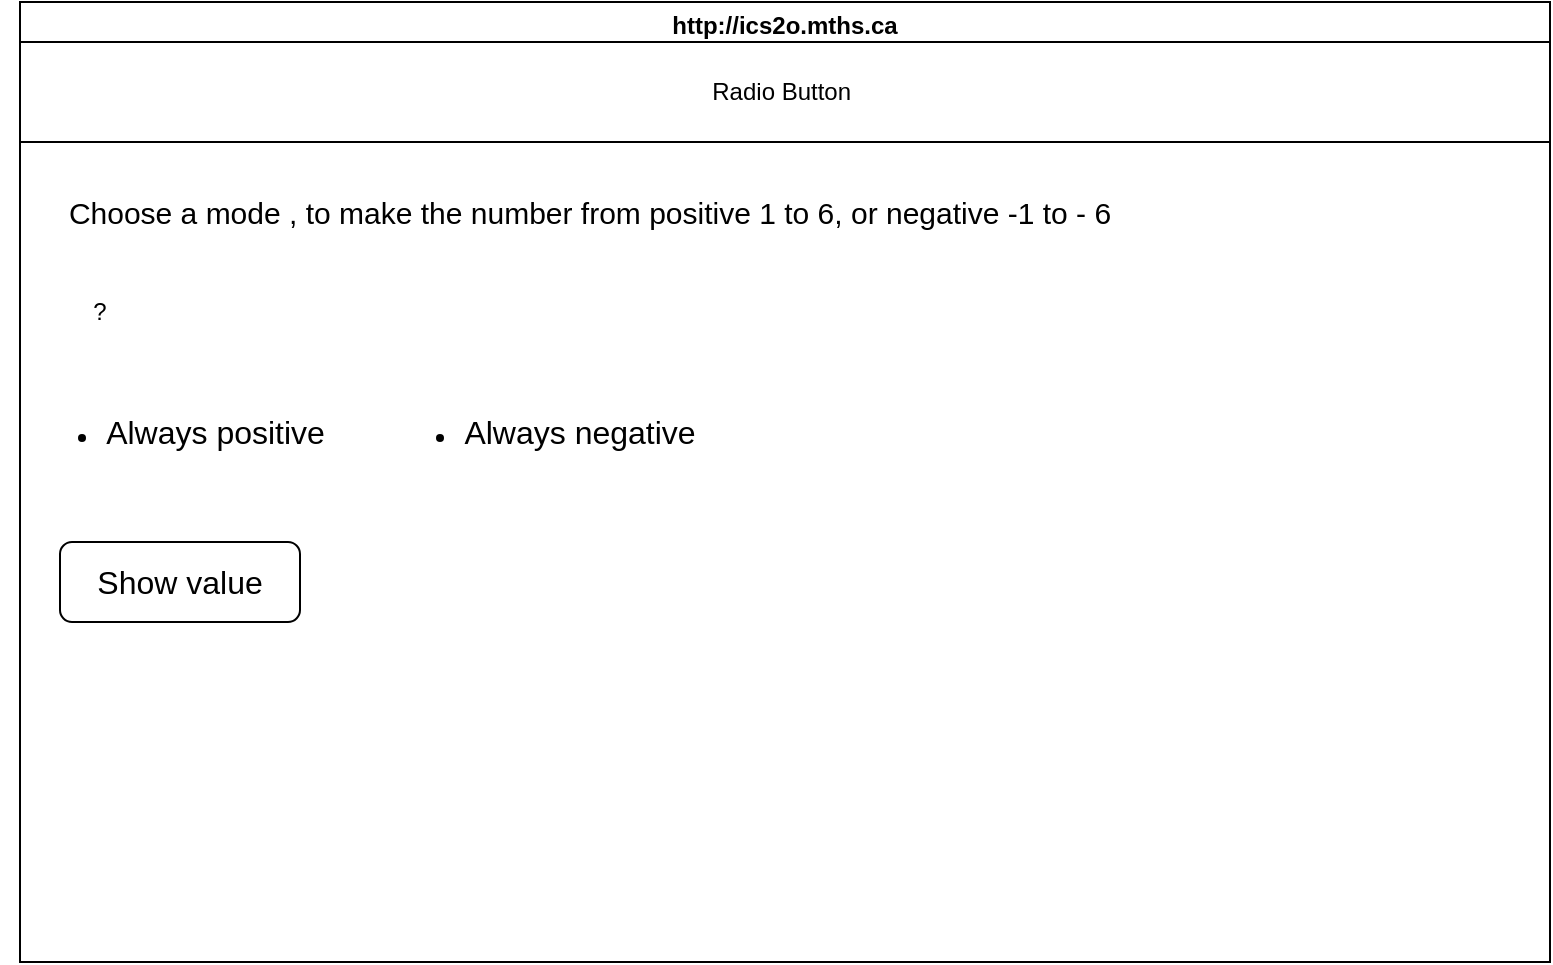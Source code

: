 <mxfile>
    <diagram id="HIP3nbAZw_EuaXWnEj3U" name="Page-1">
        <mxGraphModel dx="466" dy="362" grid="1" gridSize="10" guides="1" tooltips="1" connect="1" arrows="1" fold="1" page="1" pageScale="1" pageWidth="850" pageHeight="1100" math="0" shadow="0">
            <root>
                <mxCell id="0"/>
                <mxCell id="1" parent="0"/>
                <mxCell id="7" value="http://ics2o.mths.ca" style="swimlane;whiteSpace=wrap;html=1;" parent="1" vertex="1">
                    <mxGeometry x="30" y="20" width="765" height="480" as="geometry"/>
                </mxCell>
                <mxCell id="8" value="Radio Button&amp;nbsp;" style="rounded=0;whiteSpace=wrap;html=1;" parent="7" vertex="1">
                    <mxGeometry y="20" width="765" height="50" as="geometry"/>
                </mxCell>
                <mxCell id="9" value="&lt;font style=&quot;font-size: 15px;&quot;&gt;Choose a mode , to make the number from positive 1 to 6, or negative -1 to - 6&lt;/font&gt;" style="text;html=1;strokeColor=none;fillColor=none;align=center;verticalAlign=middle;whiteSpace=wrap;rounded=0;" parent="7" vertex="1">
                    <mxGeometry x="10" y="90" width="550" height="30" as="geometry"/>
                </mxCell>
                <mxCell id="10" value="?" style="text;html=1;strokeColor=none;fillColor=none;align=center;verticalAlign=middle;whiteSpace=wrap;rounded=0;" parent="7" vertex="1">
                    <mxGeometry x="10" y="140" width="60" height="30" as="geometry"/>
                </mxCell>
                <mxCell id="12" value="&lt;ul&gt;&lt;li&gt;&lt;font style=&quot;font-size: 16px;&quot;&gt;Always positive&amp;nbsp;&lt;/font&gt;&lt;/li&gt;&lt;/ul&gt;" style="text;html=1;strokeColor=none;fillColor=none;align=center;verticalAlign=middle;whiteSpace=wrap;rounded=0;" parent="7" vertex="1">
                    <mxGeometry x="-10" y="200" width="180" height="30" as="geometry"/>
                </mxCell>
                <mxCell id="13" value="&lt;ul&gt;&lt;li&gt;&lt;font style=&quot;font-size: 16px;&quot;&gt;Always negative&lt;/font&gt;&lt;/li&gt;&lt;/ul&gt;" style="text;html=1;strokeColor=none;fillColor=none;align=center;verticalAlign=middle;whiteSpace=wrap;rounded=0;" parent="7" vertex="1">
                    <mxGeometry x="170" y="200" width="180" height="30" as="geometry"/>
                </mxCell>
                <mxCell id="14" value="&lt;font style=&quot;font-size: 16px;&quot;&gt;Show value&lt;/font&gt;" style="rounded=1;whiteSpace=wrap;html=1;" parent="7" vertex="1">
                    <mxGeometry x="20" y="270" width="120" height="40" as="geometry"/>
                </mxCell>
            </root>
        </mxGraphModel>
    </diagram>
</mxfile>